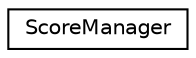 digraph "Graphical Class Hierarchy"
{
 // LATEX_PDF_SIZE
  edge [fontname="Helvetica",fontsize="10",labelfontname="Helvetica",labelfontsize="10"];
  node [fontname="Helvetica",fontsize="10",shape=record];
  rankdir="LR";
  Node0 [label="ScoreManager",height=0.2,width=0.4,color="black", fillcolor="white", style="filled",URL="$classScoreManager.html",tooltip=" "];
}

